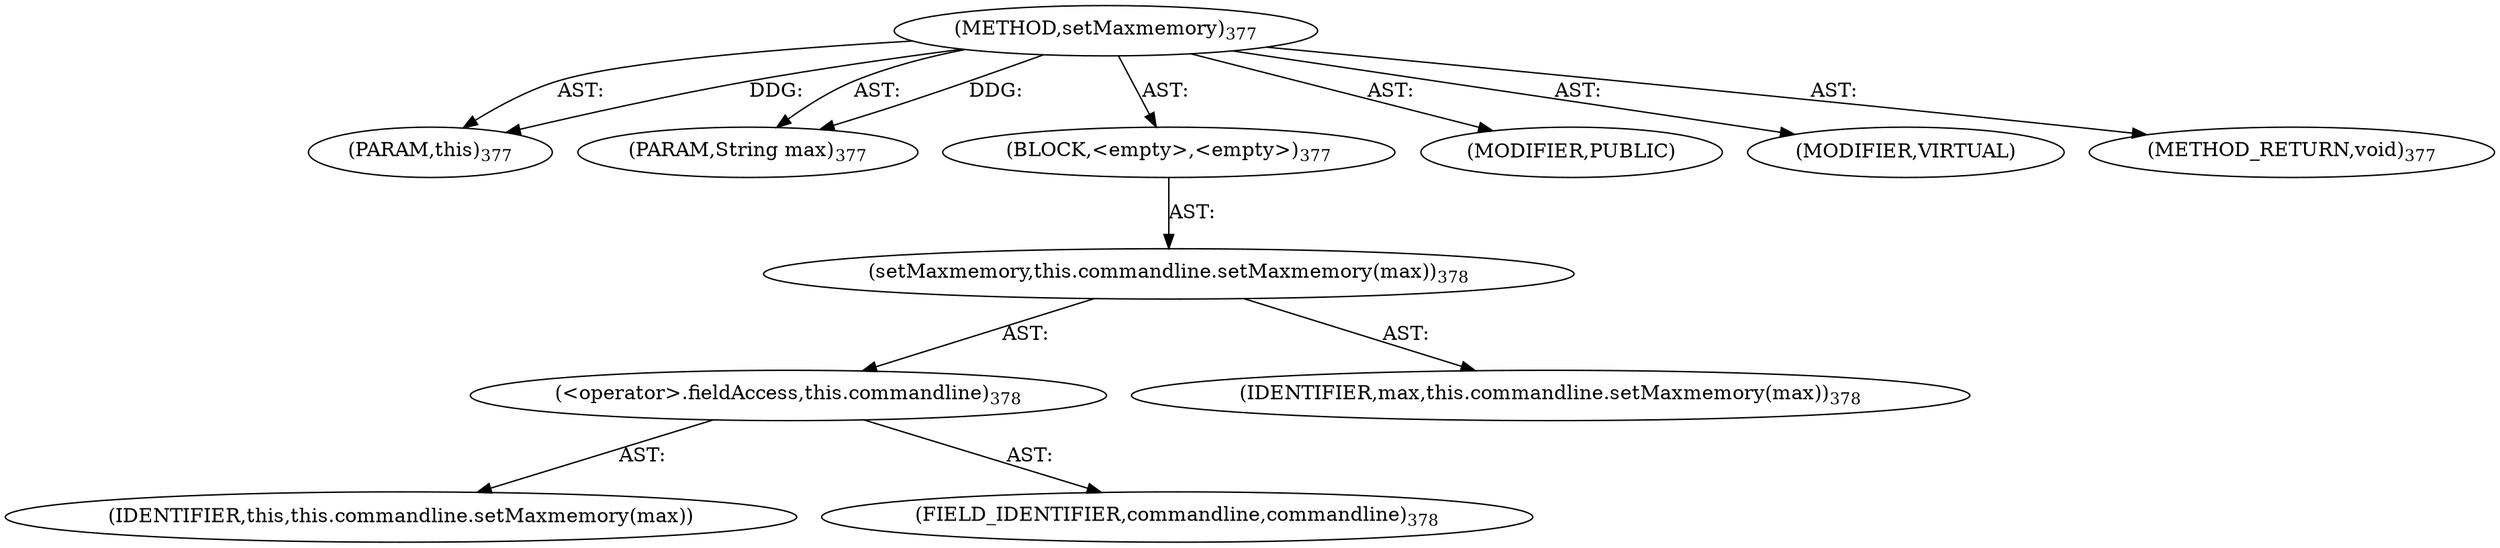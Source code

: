 digraph "setMaxmemory" {  
"111669149708" [label = <(METHOD,setMaxmemory)<SUB>377</SUB>> ]
"115964117033" [label = <(PARAM,this)<SUB>377</SUB>> ]
"115964117034" [label = <(PARAM,String max)<SUB>377</SUB>> ]
"25769803794" [label = <(BLOCK,&lt;empty&gt;,&lt;empty&gt;)<SUB>377</SUB>> ]
"30064771135" [label = <(setMaxmemory,this.commandline.setMaxmemory(max))<SUB>378</SUB>> ]
"30064771136" [label = <(&lt;operator&gt;.fieldAccess,this.commandline)<SUB>378</SUB>> ]
"68719476864" [label = <(IDENTIFIER,this,this.commandline.setMaxmemory(max))> ]
"55834574852" [label = <(FIELD_IDENTIFIER,commandline,commandline)<SUB>378</SUB>> ]
"68719476865" [label = <(IDENTIFIER,max,this.commandline.setMaxmemory(max))<SUB>378</SUB>> ]
"133143986221" [label = <(MODIFIER,PUBLIC)> ]
"133143986222" [label = <(MODIFIER,VIRTUAL)> ]
"128849018892" [label = <(METHOD_RETURN,void)<SUB>377</SUB>> ]
  "111669149708" -> "115964117033"  [ label = "AST: "] 
  "111669149708" -> "115964117034"  [ label = "AST: "] 
  "111669149708" -> "25769803794"  [ label = "AST: "] 
  "111669149708" -> "133143986221"  [ label = "AST: "] 
  "111669149708" -> "133143986222"  [ label = "AST: "] 
  "111669149708" -> "128849018892"  [ label = "AST: "] 
  "25769803794" -> "30064771135"  [ label = "AST: "] 
  "30064771135" -> "30064771136"  [ label = "AST: "] 
  "30064771135" -> "68719476865"  [ label = "AST: "] 
  "30064771136" -> "68719476864"  [ label = "AST: "] 
  "30064771136" -> "55834574852"  [ label = "AST: "] 
  "111669149708" -> "115964117033"  [ label = "DDG: "] 
  "111669149708" -> "115964117034"  [ label = "DDG: "] 
}
